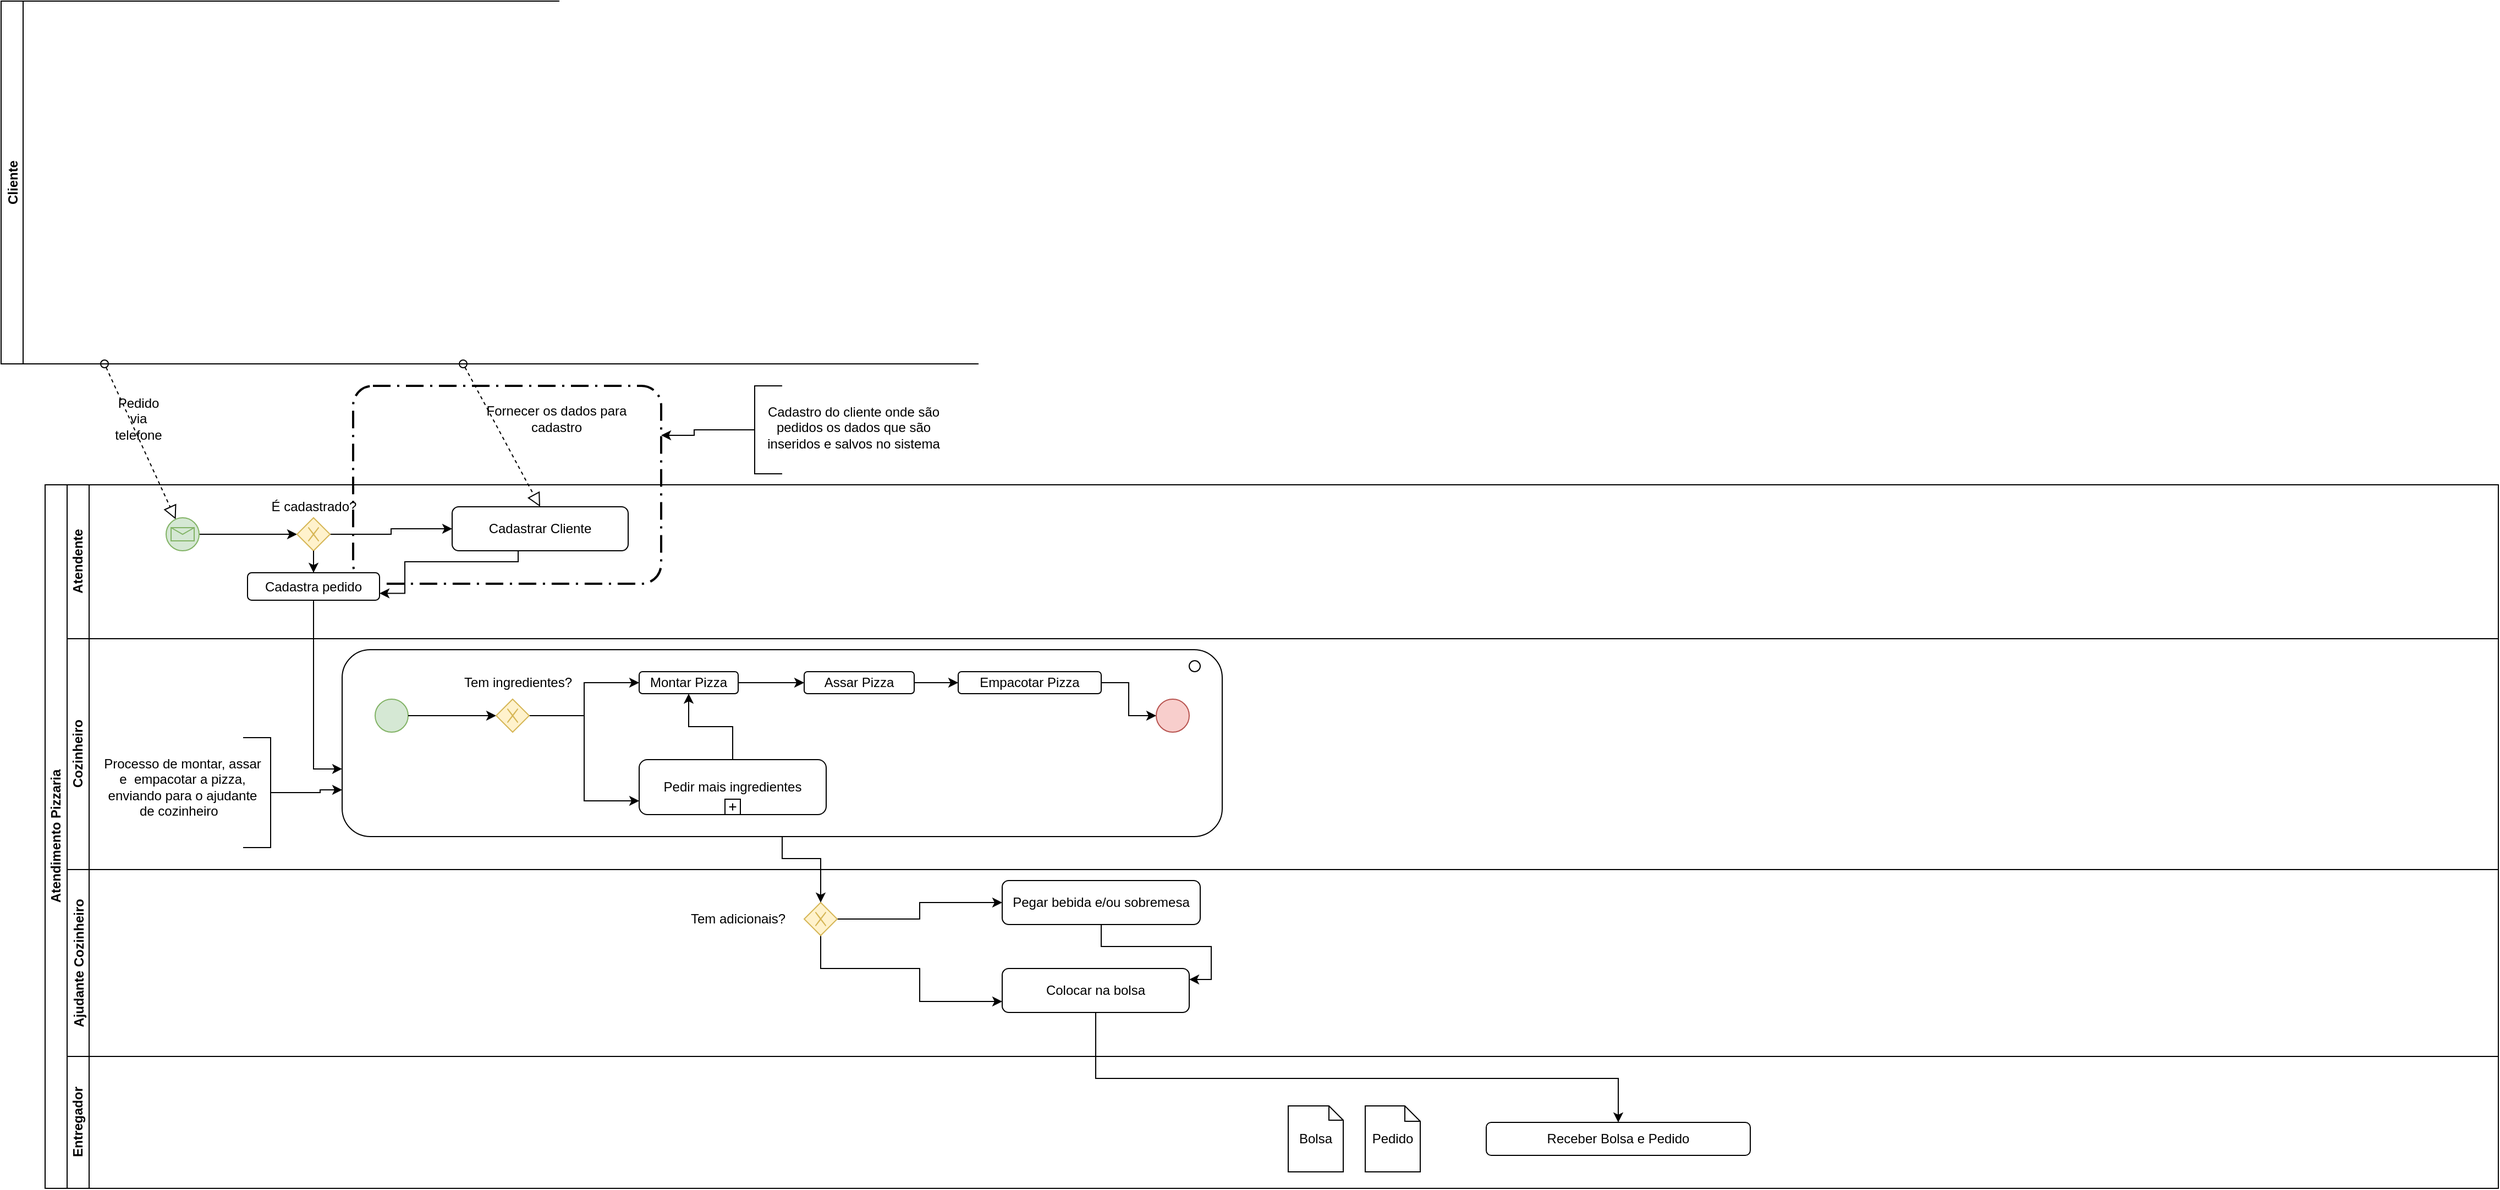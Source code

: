 <mxfile version="13.8.0" type="github">
  <diagram id="2RpqLSvx9xuu1dzIBI79" name="Page-1">
    <mxGraphModel dx="858" dy="1631" grid="1" gridSize="10" guides="1" tooltips="1" connect="1" arrows="1" fold="1" page="1" pageScale="1" pageWidth="827" pageHeight="1169" math="0" shadow="0">
      <root>
        <mxCell id="0" />
        <mxCell id="1" parent="0" />
        <mxCell id="vdvvtg2PDydRFT4RrtTh-14" value="Cliente" style="swimlane;startSize=20;horizontal=0;" parent="1" vertex="1">
          <mxGeometry x="200" y="-170" width="1760" height="330" as="geometry" />
        </mxCell>
        <mxCell id="vdvvtg2PDydRFT4RrtTh-15" value="" style="startArrow=oval;startFill=0;startSize=7;endArrow=block;endFill=0;endSize=10;dashed=1;html=1;" parent="1" target="vdvvtg2PDydRFT4RrtTh-16" edge="1">
          <mxGeometry width="100" relative="1" as="geometry">
            <mxPoint x="294" y="160" as="sourcePoint" />
            <mxPoint x="270" y="320" as="targetPoint" />
          </mxGeometry>
        </mxCell>
        <mxCell id="vdvvtg2PDydRFT4RrtTh-17" value="Pedido via telefone" style="text;html=1;strokeColor=none;fillColor=none;align=center;verticalAlign=middle;whiteSpace=wrap;rounded=0;" parent="1" vertex="1">
          <mxGeometry x="300" y="200" width="50" height="20" as="geometry" />
        </mxCell>
        <mxCell id="vdvvtg2PDydRFT4RrtTh-68" value="" style="startArrow=oval;startFill=0;startSize=7;endArrow=block;endFill=0;endSize=10;dashed=1;html=1;entryX=0.5;entryY=0;entryDx=0;entryDy=0;" parent="1" target="vdvvtg2PDydRFT4RrtTh-65" edge="1">
          <mxGeometry width="100" relative="1" as="geometry">
            <mxPoint x="620" y="160" as="sourcePoint" />
            <mxPoint x="660" y="190" as="targetPoint" />
          </mxGeometry>
        </mxCell>
        <mxCell id="vdvvtg2PDydRFT4RrtTh-69" value="Fornecer os dados para cadastro" style="text;html=1;strokeColor=none;fillColor=none;align=center;verticalAlign=middle;whiteSpace=wrap;rounded=0;" parent="1" vertex="1">
          <mxGeometry x="640" y="185" width="130" height="50" as="geometry" />
        </mxCell>
        <mxCell id="vdvvtg2PDydRFT4RrtTh-72" value="" style="rounded=1;arcSize=10;dashed=1;strokeColor=#000000;fillColor=none;gradientColor=none;dashPattern=8 3 1 3;strokeWidth=2;" parent="1" vertex="1">
          <mxGeometry x="520" y="180" width="280" height="180" as="geometry" />
        </mxCell>
        <mxCell id="vdvvtg2PDydRFT4RrtTh-74" style="edgeStyle=orthogonalEdgeStyle;rounded=0;orthogonalLoop=1;jettySize=auto;html=1;entryX=1;entryY=0.25;entryDx=0;entryDy=0;" parent="1" source="vdvvtg2PDydRFT4RrtTh-73" target="vdvvtg2PDydRFT4RrtTh-72" edge="1">
          <mxGeometry relative="1" as="geometry" />
        </mxCell>
        <mxCell id="vdvvtg2PDydRFT4RrtTh-73" value="" style="html=1;shape=mxgraph.flowchart.annotation_2;align=left;labelPosition=right;" parent="1" vertex="1">
          <mxGeometry x="860" y="180" width="50" height="80" as="geometry" />
        </mxCell>
        <mxCell id="vdvvtg2PDydRFT4RrtTh-75" value="&lt;font style=&quot;vertical-align: inherit&quot;&gt;&lt;font style=&quot;vertical-align: inherit&quot;&gt;Cadastro do cliente onde são pedidos os dados que são inseridos e salvos no sistema&lt;/font&gt;&lt;/font&gt;" style="text;html=1;strokeColor=none;fillColor=none;align=center;verticalAlign=middle;whiteSpace=wrap;rounded=0;" parent="1" vertex="1">
          <mxGeometry x="890" y="185" width="170" height="65" as="geometry" />
        </mxCell>
        <mxCell id="vdvvtg2PDydRFT4RrtTh-10" value="Atendimento Pizzaria" style="swimlane;html=1;childLayout=stackLayout;resizeParent=1;resizeParentMax=0;horizontal=0;startSize=20;horizontalStack=0;" parent="1" vertex="1">
          <mxGeometry x="240" y="270" width="2230" height="640" as="geometry" />
        </mxCell>
        <mxCell id="vdvvtg2PDydRFT4RrtTh-11" value="Atendente" style="swimlane;html=1;startSize=20;horizontal=0;" parent="vdvvtg2PDydRFT4RrtTh-10" vertex="1">
          <mxGeometry x="20" width="2210" height="140" as="geometry" />
        </mxCell>
        <mxCell id="vdvvtg2PDydRFT4RrtTh-21" style="edgeStyle=orthogonalEdgeStyle;rounded=0;orthogonalLoop=1;jettySize=auto;html=1;entryX=0;entryY=0.5;entryDx=0;entryDy=0;" parent="vdvvtg2PDydRFT4RrtTh-11" source="vdvvtg2PDydRFT4RrtTh-16" target="vdvvtg2PDydRFT4RrtTh-20" edge="1">
          <mxGeometry relative="1" as="geometry">
            <mxPoint x="290" y="45" as="sourcePoint" />
          </mxGeometry>
        </mxCell>
        <mxCell id="vdvvtg2PDydRFT4RrtTh-22" value="É cadastrado?" style="text;html=1;strokeColor=none;fillColor=none;align=center;verticalAlign=middle;whiteSpace=wrap;rounded=0;" parent="vdvvtg2PDydRFT4RrtTh-11" vertex="1">
          <mxGeometry x="181.5" y="10" width="85" height="20" as="geometry" />
        </mxCell>
        <mxCell id="vdvvtg2PDydRFT4RrtTh-67" style="edgeStyle=orthogonalEdgeStyle;rounded=0;orthogonalLoop=1;jettySize=auto;html=1;entryX=1;entryY=0.75;entryDx=0;entryDy=0;" parent="vdvvtg2PDydRFT4RrtTh-11" source="vdvvtg2PDydRFT4RrtTh-65" target="vdvvtg2PDydRFT4RrtTh-24" edge="1">
          <mxGeometry relative="1" as="geometry">
            <Array as="points">
              <mxPoint x="410" y="70" />
              <mxPoint x="307" y="70" />
              <mxPoint x="307" y="99" />
            </Array>
          </mxGeometry>
        </mxCell>
        <mxCell id="vdvvtg2PDydRFT4RrtTh-66" style="edgeStyle=orthogonalEdgeStyle;rounded=0;orthogonalLoop=1;jettySize=auto;html=1;" parent="vdvvtg2PDydRFT4RrtTh-11" source="vdvvtg2PDydRFT4RrtTh-20" target="vdvvtg2PDydRFT4RrtTh-65" edge="1">
          <mxGeometry relative="1" as="geometry" />
        </mxCell>
        <mxCell id="vdvvtg2PDydRFT4RrtTh-65" value="Cadastrar Cliente" style="rounded=1;whiteSpace=wrap;html=1;" parent="vdvvtg2PDydRFT4RrtTh-11" vertex="1">
          <mxGeometry x="350" y="20" width="160" height="40" as="geometry" />
        </mxCell>
        <mxCell id="vdvvtg2PDydRFT4RrtTh-20" value="" style="shape=mxgraph.bpmn.shape;html=1;verticalLabelPosition=bottom;labelBackgroundColor=#ffffff;verticalAlign=top;align=center;perimeter=rhombusPerimeter;background=gateway;outlineConnect=0;outline=none;symbol=exclusiveGw;fillColor=#fff2cc;strokeColor=#d6b656;" parent="vdvvtg2PDydRFT4RrtTh-11" vertex="1">
          <mxGeometry x="209" y="30" width="30" height="30" as="geometry" />
        </mxCell>
        <mxCell id="vdvvtg2PDydRFT4RrtTh-16" value="" style="shape=mxgraph.bpmn.shape;html=1;verticalLabelPosition=bottom;labelBackgroundColor=#ffffff;verticalAlign=top;align=center;perimeter=ellipsePerimeter;outlineConnect=0;outline=standard;symbol=message;fillColor=#d5e8d4;strokeColor=#82b366;" parent="vdvvtg2PDydRFT4RrtTh-11" vertex="1">
          <mxGeometry x="90.0" y="30" width="30" height="30" as="geometry" />
        </mxCell>
        <mxCell id="vdvvtg2PDydRFT4RrtTh-23" style="edgeStyle=orthogonalEdgeStyle;rounded=0;orthogonalLoop=1;jettySize=auto;html=1;" parent="vdvvtg2PDydRFT4RrtTh-11" source="vdvvtg2PDydRFT4RrtTh-20" target="vdvvtg2PDydRFT4RrtTh-24" edge="1">
          <mxGeometry relative="1" as="geometry">
            <mxPoint x="350" y="45" as="targetPoint" />
          </mxGeometry>
        </mxCell>
        <mxCell id="vdvvtg2PDydRFT4RrtTh-24" value="Cadastra pedido" style="shape=ext;rounded=1;html=1;whiteSpace=wrap;" parent="vdvvtg2PDydRFT4RrtTh-11" vertex="1">
          <mxGeometry x="164" y="80" width="120" height="25" as="geometry" />
        </mxCell>
        <mxCell id="vdvvtg2PDydRFT4RrtTh-12" value="Cozinheiro" style="swimlane;html=1;startSize=20;horizontal=0;" parent="vdvvtg2PDydRFT4RrtTh-10" vertex="1">
          <mxGeometry x="20" y="140" width="2210" height="210" as="geometry" />
        </mxCell>
        <mxCell id="Lkvbgb88_iQK6pIqarr5-27" value="" style="rounded=1;whiteSpace=wrap;html=1;" vertex="1" parent="vdvvtg2PDydRFT4RrtTh-12">
          <mxGeometry x="250" y="10" width="800" height="170" as="geometry" />
        </mxCell>
        <mxCell id="Lkvbgb88_iQK6pIqarr5-32" value="" style="ellipse;whiteSpace=wrap;html=1;aspect=fixed;" vertex="1" parent="vdvvtg2PDydRFT4RrtTh-12">
          <mxGeometry x="1020" y="20" width="10" height="10" as="geometry" />
        </mxCell>
        <mxCell id="vdvvtg2PDydRFT4RrtTh-25" value="Montar Pizza" style="shape=ext;rounded=1;html=1;whiteSpace=wrap;" parent="vdvvtg2PDydRFT4RrtTh-12" vertex="1">
          <mxGeometry x="520" y="30" width="90" height="20" as="geometry" />
        </mxCell>
        <mxCell id="vdvvtg2PDydRFT4RrtTh-28" value="Assar Pizza" style="shape=ext;rounded=1;html=1;whiteSpace=wrap;" parent="vdvvtg2PDydRFT4RrtTh-12" vertex="1">
          <mxGeometry x="670" y="30" width="100" height="20" as="geometry" />
        </mxCell>
        <mxCell id="vdvvtg2PDydRFT4RrtTh-30" value="Empacotar Pizza" style="shape=ext;rounded=1;html=1;whiteSpace=wrap;" parent="vdvvtg2PDydRFT4RrtTh-12" vertex="1">
          <mxGeometry x="810" y="30" width="130" height="20" as="geometry" />
        </mxCell>
        <mxCell id="Lkvbgb88_iQK6pIqarr5-8" value="" style="shape=mxgraph.bpmn.shape;html=1;verticalLabelPosition=bottom;labelBackgroundColor=#ffffff;verticalAlign=top;align=center;perimeter=ellipsePerimeter;outlineConnect=0;outline=standard;symbol=general;fillColor=#f8cecc;strokeColor=#b85450;" vertex="1" parent="vdvvtg2PDydRFT4RrtTh-12">
          <mxGeometry x="990" y="55" width="30" height="30" as="geometry" />
        </mxCell>
        <mxCell id="Lkvbgb88_iQK6pIqarr5-6" value="" style="shape=mxgraph.bpmn.shape;html=1;verticalLabelPosition=bottom;labelBackgroundColor=#ffffff;verticalAlign=top;align=center;perimeter=ellipsePerimeter;outlineConnect=0;outline=standard;symbol=general;fillColor=#d5e8d4;strokeColor=#82b366;" vertex="1" parent="vdvvtg2PDydRFT4RrtTh-12">
          <mxGeometry x="280" y="55" width="30" height="30" as="geometry" />
        </mxCell>
        <mxCell id="vdvvtg2PDydRFT4RrtTh-31" style="edgeStyle=orthogonalEdgeStyle;rounded=0;orthogonalLoop=1;jettySize=auto;html=1;" parent="vdvvtg2PDydRFT4RrtTh-12" source="vdvvtg2PDydRFT4RrtTh-28" target="vdvvtg2PDydRFT4RrtTh-30" edge="1">
          <mxGeometry relative="1" as="geometry" />
        </mxCell>
        <mxCell id="Lkvbgb88_iQK6pIqarr5-9" style="edgeStyle=orthogonalEdgeStyle;rounded=0;orthogonalLoop=1;jettySize=auto;html=1;entryX=0;entryY=0.5;entryDx=0;entryDy=0;" edge="1" parent="vdvvtg2PDydRFT4RrtTh-12" source="vdvvtg2PDydRFT4RrtTh-30" target="Lkvbgb88_iQK6pIqarr5-8">
          <mxGeometry relative="1" as="geometry" />
        </mxCell>
        <mxCell id="Lkvbgb88_iQK6pIqarr5-17" style="edgeStyle=orthogonalEdgeStyle;rounded=0;orthogonalLoop=1;jettySize=auto;html=1;entryX=0;entryY=0.5;entryDx=0;entryDy=0;" edge="1" parent="vdvvtg2PDydRFT4RrtTh-12" source="Lkvbgb88_iQK6pIqarr5-16" target="vdvvtg2PDydRFT4RrtTh-25">
          <mxGeometry relative="1" as="geometry" />
        </mxCell>
        <mxCell id="Lkvbgb88_iQK6pIqarr5-24" style="edgeStyle=orthogonalEdgeStyle;rounded=0;orthogonalLoop=1;jettySize=auto;html=1;entryX=0;entryY=0.75;entryDx=0;entryDy=0;" edge="1" parent="vdvvtg2PDydRFT4RrtTh-12" source="Lkvbgb88_iQK6pIqarr5-16" target="Lkvbgb88_iQK6pIqarr5-22">
          <mxGeometry relative="1" as="geometry" />
        </mxCell>
        <mxCell id="Lkvbgb88_iQK6pIqarr5-18" style="edgeStyle=orthogonalEdgeStyle;rounded=0;orthogonalLoop=1;jettySize=auto;html=1;" edge="1" parent="vdvvtg2PDydRFT4RrtTh-12" source="vdvvtg2PDydRFT4RrtTh-25" target="vdvvtg2PDydRFT4RrtTh-28">
          <mxGeometry relative="1" as="geometry" />
        </mxCell>
        <mxCell id="Lkvbgb88_iQK6pIqarr5-25" style="edgeStyle=orthogonalEdgeStyle;rounded=0;orthogonalLoop=1;jettySize=auto;html=1;" edge="1" parent="vdvvtg2PDydRFT4RrtTh-12" source="Lkvbgb88_iQK6pIqarr5-22" target="vdvvtg2PDydRFT4RrtTh-25">
          <mxGeometry relative="1" as="geometry" />
        </mxCell>
        <mxCell id="Lkvbgb88_iQK6pIqarr5-29" style="edgeStyle=orthogonalEdgeStyle;rounded=0;orthogonalLoop=1;jettySize=auto;html=1;entryX=0;entryY=0.75;entryDx=0;entryDy=0;" edge="1" parent="vdvvtg2PDydRFT4RrtTh-12" source="vdvvtg2PDydRFT4RrtTh-77" target="Lkvbgb88_iQK6pIqarr5-27">
          <mxGeometry relative="1" as="geometry" />
        </mxCell>
        <mxCell id="vdvvtg2PDydRFT4RrtTh-79" value="Processo de montar, assar e&amp;nbsp; empacotar a pizza, enviando para o ajudante de cozinheiro&amp;nbsp;&amp;nbsp;" style="text;html=1;strokeColor=none;fillColor=none;align=center;verticalAlign=middle;whiteSpace=wrap;rounded=0;" parent="vdvvtg2PDydRFT4RrtTh-12" vertex="1">
          <mxGeometry x="30" y="95" width="150" height="80" as="geometry" />
        </mxCell>
        <mxCell id="vdvvtg2PDydRFT4RrtTh-77" value="" style="html=1;shape=mxgraph.flowchart.annotation_2;align=left;labelPosition=right;rotation=-180;" parent="vdvvtg2PDydRFT4RrtTh-12" vertex="1">
          <mxGeometry x="160" y="90" width="50" height="100" as="geometry" />
        </mxCell>
        <mxCell id="Lkvbgb88_iQK6pIqarr5-22" value="Pedir mais ingredientes" style="html=1;whiteSpace=wrap;rounded=1;dropTarget=0;" vertex="1" parent="vdvvtg2PDydRFT4RrtTh-12">
          <mxGeometry x="520" y="110" width="170" height="50" as="geometry" />
        </mxCell>
        <mxCell id="Lkvbgb88_iQK6pIqarr5-23" value="" style="html=1;shape=plus;outlineConnect=0;" vertex="1" parent="Lkvbgb88_iQK6pIqarr5-22">
          <mxGeometry x="0.5" y="1" width="14" height="14" relative="1" as="geometry">
            <mxPoint x="-7" y="-14" as="offset" />
          </mxGeometry>
        </mxCell>
        <mxCell id="Lkvbgb88_iQK6pIqarr5-15" style="edgeStyle=orthogonalEdgeStyle;rounded=0;orthogonalLoop=1;jettySize=auto;html=1;" edge="1" parent="vdvvtg2PDydRFT4RrtTh-12" source="Lkvbgb88_iQK6pIqarr5-6" target="Lkvbgb88_iQK6pIqarr5-16">
          <mxGeometry relative="1" as="geometry">
            <mxPoint x="420" y="70.0" as="targetPoint" />
          </mxGeometry>
        </mxCell>
        <mxCell id="Lkvbgb88_iQK6pIqarr5-14" value="Tem ingredientes?" style="text;html=1;strokeColor=none;fillColor=none;align=center;verticalAlign=middle;whiteSpace=wrap;rounded=0;" vertex="1" parent="vdvvtg2PDydRFT4RrtTh-12">
          <mxGeometry x="350" y="30" width="120" height="20" as="geometry" />
        </mxCell>
        <mxCell id="Lkvbgb88_iQK6pIqarr5-16" value="" style="shape=mxgraph.bpmn.shape;html=1;verticalLabelPosition=bottom;labelBackgroundColor=#ffffff;verticalAlign=top;align=center;perimeter=rhombusPerimeter;background=gateway;outlineConnect=0;outline=none;symbol=exclusiveGw;fillColor=#fff2cc;strokeColor=#d6b656;" vertex="1" parent="vdvvtg2PDydRFT4RrtTh-12">
          <mxGeometry x="390" y="55.0" width="30" height="30" as="geometry" />
        </mxCell>
        <mxCell id="vdvvtg2PDydRFT4RrtTh-33" value="Ajudante Cozinheiro" style="swimlane;startSize=20;horizontal=0;" parent="vdvvtg2PDydRFT4RrtTh-10" vertex="1">
          <mxGeometry x="20" y="350" width="2210" height="170" as="geometry" />
        </mxCell>
        <mxCell id="Lkvbgb88_iQK6pIqarr5-1" style="edgeStyle=orthogonalEdgeStyle;rounded=0;orthogonalLoop=1;jettySize=auto;html=1;entryX=1;entryY=0.25;entryDx=0;entryDy=0;" edge="1" parent="vdvvtg2PDydRFT4RrtTh-33" source="vdvvtg2PDydRFT4RrtTh-43" target="vdvvtg2PDydRFT4RrtTh-49">
          <mxGeometry relative="1" as="geometry" />
        </mxCell>
        <mxCell id="vdvvtg2PDydRFT4RrtTh-43" value="Pegar bebida e/ou sobremesa" style="shape=ext;rounded=1;html=1;whiteSpace=wrap;" parent="vdvvtg2PDydRFT4RrtTh-33" vertex="1">
          <mxGeometry x="850" y="10" width="180" height="40" as="geometry" />
        </mxCell>
        <mxCell id="vdvvtg2PDydRFT4RrtTh-50" style="edgeStyle=orthogonalEdgeStyle;rounded=0;orthogonalLoop=1;jettySize=auto;html=1;" parent="vdvvtg2PDydRFT4RrtTh-33" source="vdvvtg2PDydRFT4RrtTh-36" target="vdvvtg2PDydRFT4RrtTh-43" edge="1">
          <mxGeometry relative="1" as="geometry" />
        </mxCell>
        <mxCell id="vdvvtg2PDydRFT4RrtTh-51" style="edgeStyle=orthogonalEdgeStyle;rounded=0;orthogonalLoop=1;jettySize=auto;html=1;entryX=0;entryY=0.75;entryDx=0;entryDy=0;" parent="vdvvtg2PDydRFT4RrtTh-33" source="vdvvtg2PDydRFT4RrtTh-36" target="vdvvtg2PDydRFT4RrtTh-49" edge="1">
          <mxGeometry relative="1" as="geometry">
            <Array as="points">
              <mxPoint x="685" y="90" />
              <mxPoint x="775" y="90" />
              <mxPoint x="775" y="120" />
            </Array>
          </mxGeometry>
        </mxCell>
        <mxCell id="vdvvtg2PDydRFT4RrtTh-36" value="" style="shape=mxgraph.bpmn.shape;html=1;verticalLabelPosition=bottom;labelBackgroundColor=#ffffff;verticalAlign=top;align=center;perimeter=rhombusPerimeter;background=gateway;outlineConnect=0;outline=none;symbol=exclusiveGw;fillColor=#fff2cc;strokeColor=#d6b656;" parent="vdvvtg2PDydRFT4RrtTh-33" vertex="1">
          <mxGeometry x="670" y="30" width="30" height="30" as="geometry" />
        </mxCell>
        <mxCell id="vdvvtg2PDydRFT4RrtTh-37" value="Tem adicionais?" style="text;html=1;strokeColor=none;fillColor=none;align=center;verticalAlign=middle;whiteSpace=wrap;rounded=0;" parent="vdvvtg2PDydRFT4RrtTh-33" vertex="1">
          <mxGeometry x="560" y="35" width="100" height="20" as="geometry" />
        </mxCell>
        <mxCell id="vdvvtg2PDydRFT4RrtTh-49" value="&lt;font style=&quot;vertical-align: inherit&quot;&gt;&lt;font style=&quot;vertical-align: inherit&quot;&gt;Colocar na bolsa&lt;/font&gt;&lt;/font&gt;" style="shape=ext;rounded=1;html=1;whiteSpace=wrap;" parent="vdvvtg2PDydRFT4RrtTh-33" vertex="1">
          <mxGeometry x="850" y="90" width="170" height="40" as="geometry" />
        </mxCell>
        <mxCell id="vdvvtg2PDydRFT4RrtTh-13" value="Entregador" style="swimlane;html=1;startSize=20;horizontal=0;" parent="vdvvtg2PDydRFT4RrtTh-10" vertex="1">
          <mxGeometry x="20" y="520" width="2210" height="120" as="geometry" />
        </mxCell>
        <mxCell id="vdvvtg2PDydRFT4RrtTh-53" value="Receber Bolsa e Pedido" style="shape=ext;rounded=1;html=1;whiteSpace=wrap;" parent="vdvvtg2PDydRFT4RrtTh-13" vertex="1">
          <mxGeometry x="1290" y="60" width="240" height="30" as="geometry" />
        </mxCell>
        <mxCell id="Lkvbgb88_iQK6pIqarr5-33" value="Pedido" style="shape=note;size=14;whiteSpace=wrap;html=1;" vertex="1" parent="vdvvtg2PDydRFT4RrtTh-13">
          <mxGeometry x="1180" y="45" width="50" height="60" as="geometry" />
        </mxCell>
        <mxCell id="Lkvbgb88_iQK6pIqarr5-34" value="Bolsa" style="shape=note;size=13;whiteSpace=wrap;html=1;" vertex="1" parent="vdvvtg2PDydRFT4RrtTh-13">
          <mxGeometry x="1110" y="45" width="50" height="60" as="geometry" />
        </mxCell>
        <mxCell id="vdvvtg2PDydRFT4RrtTh-56" style="edgeStyle=orthogonalEdgeStyle;rounded=0;orthogonalLoop=1;jettySize=auto;html=1;" parent="vdvvtg2PDydRFT4RrtTh-10" source="vdvvtg2PDydRFT4RrtTh-49" target="vdvvtg2PDydRFT4RrtTh-53" edge="1">
          <mxGeometry relative="1" as="geometry">
            <Array as="points">
              <mxPoint x="955" y="540" />
              <mxPoint x="1430" y="540" />
            </Array>
          </mxGeometry>
        </mxCell>
        <mxCell id="Lkvbgb88_iQK6pIqarr5-30" style="edgeStyle=orthogonalEdgeStyle;rounded=0;orthogonalLoop=1;jettySize=auto;html=1;entryX=0;entryY=0.638;entryDx=0;entryDy=0;entryPerimeter=0;" edge="1" parent="vdvvtg2PDydRFT4RrtTh-10" source="vdvvtg2PDydRFT4RrtTh-24" target="Lkvbgb88_iQK6pIqarr5-27">
          <mxGeometry relative="1" as="geometry">
            <Array as="points">
              <mxPoint x="244" y="259" />
            </Array>
          </mxGeometry>
        </mxCell>
        <mxCell id="Lkvbgb88_iQK6pIqarr5-31" style="edgeStyle=orthogonalEdgeStyle;rounded=0;orthogonalLoop=1;jettySize=auto;html=1;" edge="1" parent="vdvvtg2PDydRFT4RrtTh-10" source="Lkvbgb88_iQK6pIqarr5-27" target="vdvvtg2PDydRFT4RrtTh-36">
          <mxGeometry relative="1" as="geometry">
            <Array as="points">
              <mxPoint x="670" y="340" />
              <mxPoint x="705" y="340" />
            </Array>
          </mxGeometry>
        </mxCell>
      </root>
    </mxGraphModel>
  </diagram>
</mxfile>
